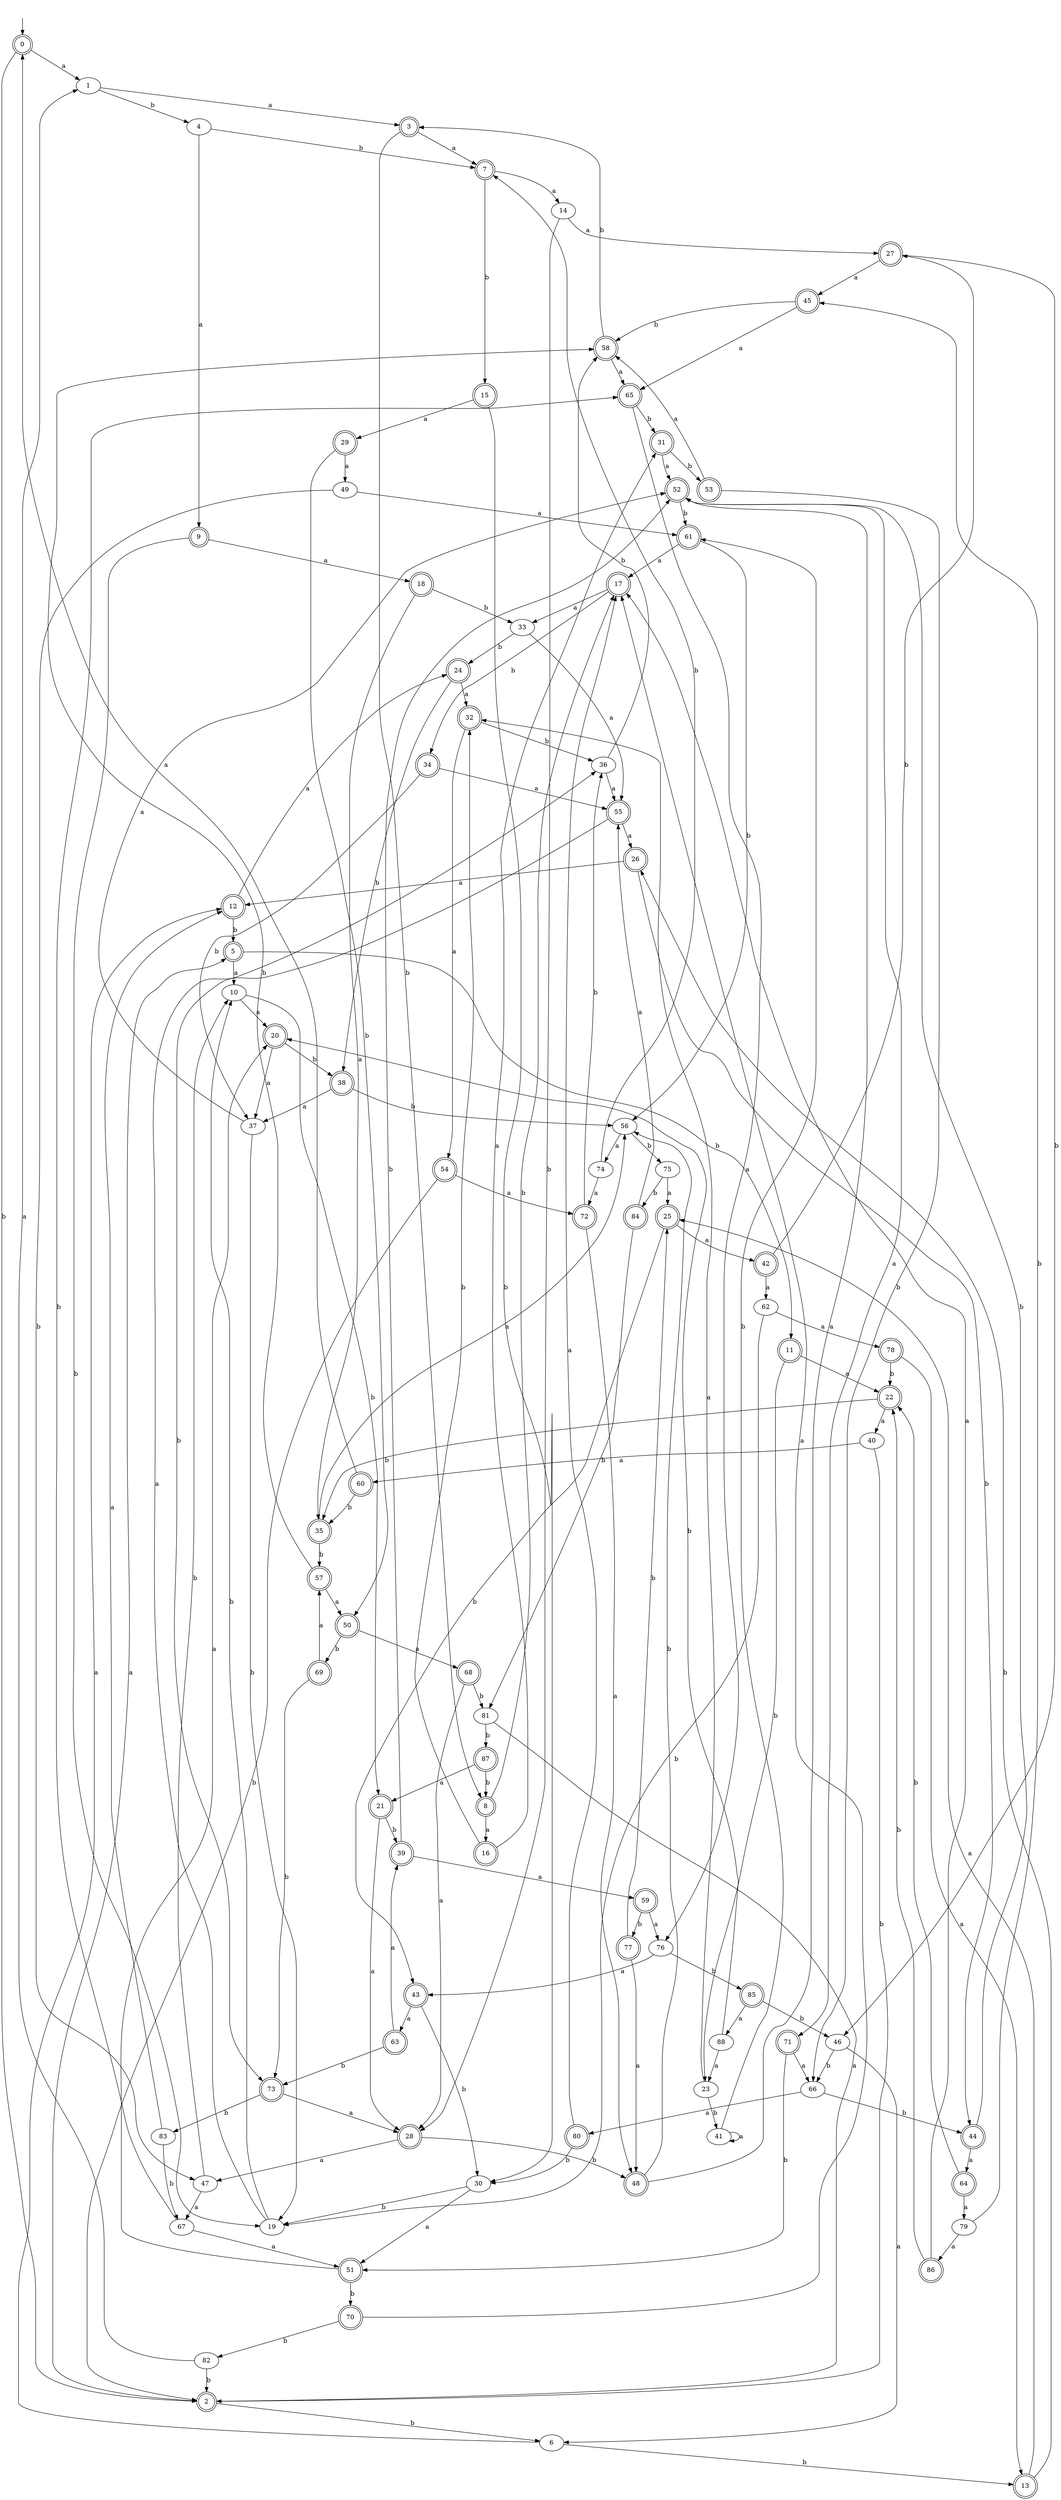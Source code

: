 digraph RandomDFA {
  __start0 [label="", shape=none];
  __start0 -> 0 [label=""];
  0 [shape=circle] [shape=doublecircle]
  0 -> 1 [label="a"]
  0 -> 2 [label="b"]
  1
  1 -> 3 [label="a"]
  1 -> 4 [label="b"]
  2 [shape=doublecircle]
  2 -> 5 [label="a"]
  2 -> 6 [label="b"]
  3 [shape=doublecircle]
  3 -> 7 [label="a"]
  3 -> 8 [label="b"]
  4
  4 -> 9 [label="a"]
  4 -> 7 [label="b"]
  5 [shape=doublecircle]
  5 -> 10 [label="a"]
  5 -> 11 [label="b"]
  6
  6 -> 12 [label="a"]
  6 -> 13 [label="b"]
  7 [shape=doublecircle]
  7 -> 14 [label="a"]
  7 -> 15 [label="b"]
  8 [shape=doublecircle]
  8 -> 16 [label="a"]
  8 -> 17 [label="b"]
  9 [shape=doublecircle]
  9 -> 18 [label="a"]
  9 -> 19 [label="b"]
  10
  10 -> 20 [label="a"]
  10 -> 21 [label="b"]
  11 [shape=doublecircle]
  11 -> 22 [label="a"]
  11 -> 23 [label="b"]
  12 [shape=doublecircle]
  12 -> 24 [label="a"]
  12 -> 5 [label="b"]
  13 [shape=doublecircle]
  13 -> 25 [label="a"]
  13 -> 26 [label="b"]
  14
  14 -> 27 [label="a"]
  14 -> 28 [label="b"]
  15 [shape=doublecircle]
  15 -> 29 [label="a"]
  15 -> 30 [label="b"]
  16 [shape=doublecircle]
  16 -> 31 [label="a"]
  16 -> 32 [label="b"]
  17 [shape=doublecircle]
  17 -> 33 [label="a"]
  17 -> 34 [label="b"]
  18 [shape=doublecircle]
  18 -> 35 [label="a"]
  18 -> 33 [label="b"]
  19
  19 -> 36 [label="a"]
  19 -> 10 [label="b"]
  20 [shape=doublecircle]
  20 -> 37 [label="a"]
  20 -> 38 [label="b"]
  21 [shape=doublecircle]
  21 -> 28 [label="a"]
  21 -> 39 [label="b"]
  22 [shape=doublecircle]
  22 -> 40 [label="a"]
  22 -> 35 [label="b"]
  23
  23 -> 32 [label="a"]
  23 -> 41 [label="b"]
  24 [shape=doublecircle]
  24 -> 32 [label="a"]
  24 -> 38 [label="b"]
  25 [shape=doublecircle]
  25 -> 42 [label="a"]
  25 -> 43 [label="b"]
  26 [shape=doublecircle]
  26 -> 12 [label="a"]
  26 -> 44 [label="b"]
  27 [shape=doublecircle]
  27 -> 45 [label="a"]
  27 -> 46 [label="b"]
  28 [shape=doublecircle]
  28 -> 47 [label="a"]
  28 -> 48 [label="b"]
  29 [shape=doublecircle]
  29 -> 49 [label="a"]
  29 -> 50 [label="b"]
  30
  30 -> 51 [label="a"]
  30 -> 19 [label="b"]
  31 [shape=doublecircle]
  31 -> 52 [label="a"]
  31 -> 53 [label="b"]
  32 [shape=doublecircle]
  32 -> 54 [label="a"]
  32 -> 36 [label="b"]
  33
  33 -> 55 [label="a"]
  33 -> 24 [label="b"]
  34 [shape=doublecircle]
  34 -> 55 [label="a"]
  34 -> 37 [label="b"]
  35 [shape=doublecircle]
  35 -> 56 [label="a"]
  35 -> 57 [label="b"]
  36
  36 -> 55 [label="a"]
  36 -> 58 [label="b"]
  37
  37 -> 52 [label="a"]
  37 -> 19 [label="b"]
  38 [shape=doublecircle]
  38 -> 37 [label="a"]
  38 -> 56 [label="b"]
  39 [shape=doublecircle]
  39 -> 59 [label="a"]
  39 -> 52 [label="b"]
  40
  40 -> 60 [label="a"]
  40 -> 2 [label="b"]
  41
  41 -> 41 [label="a"]
  41 -> 61 [label="b"]
  42 [shape=doublecircle]
  42 -> 62 [label="a"]
  42 -> 27 [label="b"]
  43 [shape=doublecircle]
  43 -> 63 [label="a"]
  43 -> 30 [label="b"]
  44 [shape=doublecircle]
  44 -> 64 [label="a"]
  44 -> 52 [label="b"]
  45 [shape=doublecircle]
  45 -> 65 [label="a"]
  45 -> 58 [label="b"]
  46
  46 -> 6 [label="a"]
  46 -> 66 [label="b"]
  47
  47 -> 67 [label="a"]
  47 -> 10 [label="b"]
  48 [shape=doublecircle]
  48 -> 52 [label="a"]
  48 -> 56 [label="b"]
  49
  49 -> 61 [label="a"]
  49 -> 47 [label="b"]
  50 [shape=doublecircle]
  50 -> 68 [label="a"]
  50 -> 69 [label="b"]
  51 [shape=doublecircle]
  51 -> 20 [label="a"]
  51 -> 70 [label="b"]
  52 [shape=doublecircle]
  52 -> 71 [label="a"]
  52 -> 61 [label="b"]
  53 [shape=doublecircle]
  53 -> 58 [label="a"]
  53 -> 66 [label="b"]
  54 [shape=doublecircle]
  54 -> 72 [label="a"]
  54 -> 2 [label="b"]
  55 [shape=doublecircle]
  55 -> 26 [label="a"]
  55 -> 73 [label="b"]
  56
  56 -> 74 [label="a"]
  56 -> 75 [label="b"]
  57 [shape=doublecircle]
  57 -> 50 [label="a"]
  57 -> 58 [label="b"]
  58 [shape=doublecircle]
  58 -> 65 [label="a"]
  58 -> 3 [label="b"]
  59 [shape=doublecircle]
  59 -> 76 [label="a"]
  59 -> 77 [label="b"]
  60 [shape=doublecircle]
  60 -> 0 [label="a"]
  60 -> 35 [label="b"]
  61 [shape=doublecircle]
  61 -> 17 [label="a"]
  61 -> 56 [label="b"]
  62
  62 -> 78 [label="a"]
  62 -> 19 [label="b"]
  63 [shape=doublecircle]
  63 -> 39 [label="a"]
  63 -> 73 [label="b"]
  64 [shape=doublecircle]
  64 -> 79 [label="a"]
  64 -> 22 [label="b"]
  65 [shape=doublecircle]
  65 -> 76 [label="a"]
  65 -> 31 [label="b"]
  66
  66 -> 80 [label="a"]
  66 -> 44 [label="b"]
  67
  67 -> 51 [label="a"]
  67 -> 65 [label="b"]
  68 [shape=doublecircle]
  68 -> 28 [label="a"]
  68 -> 81 [label="b"]
  69 [shape=doublecircle]
  69 -> 57 [label="a"]
  69 -> 73 [label="b"]
  70 [shape=doublecircle]
  70 -> 17 [label="a"]
  70 -> 82 [label="b"]
  71 [shape=doublecircle]
  71 -> 66 [label="a"]
  71 -> 51 [label="b"]
  72 [shape=doublecircle]
  72 -> 48 [label="a"]
  72 -> 36 [label="b"]
  73 [shape=doublecircle]
  73 -> 28 [label="a"]
  73 -> 83 [label="b"]
  74
  74 -> 72 [label="a"]
  74 -> 7 [label="b"]
  75
  75 -> 25 [label="a"]
  75 -> 84 [label="b"]
  76
  76 -> 43 [label="a"]
  76 -> 85 [label="b"]
  77 [shape=doublecircle]
  77 -> 48 [label="a"]
  77 -> 25 [label="b"]
  78 [shape=doublecircle]
  78 -> 13 [label="a"]
  78 -> 22 [label="b"]
  79
  79 -> 86 [label="a"]
  79 -> 45 [label="b"]
  80 [shape=doublecircle]
  80 -> 17 [label="a"]
  80 -> 30 [label="b"]
  81
  81 -> 2 [label="a"]
  81 -> 87 [label="b"]
  82
  82 -> 1 [label="a"]
  82 -> 2 [label="b"]
  83
  83 -> 12 [label="a"]
  83 -> 67 [label="b"]
  84 [shape=doublecircle]
  84 -> 55 [label="a"]
  84 -> 81 [label="b"]
  85 [shape=doublecircle]
  85 -> 88 [label="a"]
  85 -> 46 [label="b"]
  86 [shape=doublecircle]
  86 -> 17 [label="a"]
  86 -> 22 [label="b"]
  87 [shape=doublecircle]
  87 -> 21 [label="a"]
  87 -> 8 [label="b"]
  88
  88 -> 23 [label="a"]
  88 -> 20 [label="b"]
}
